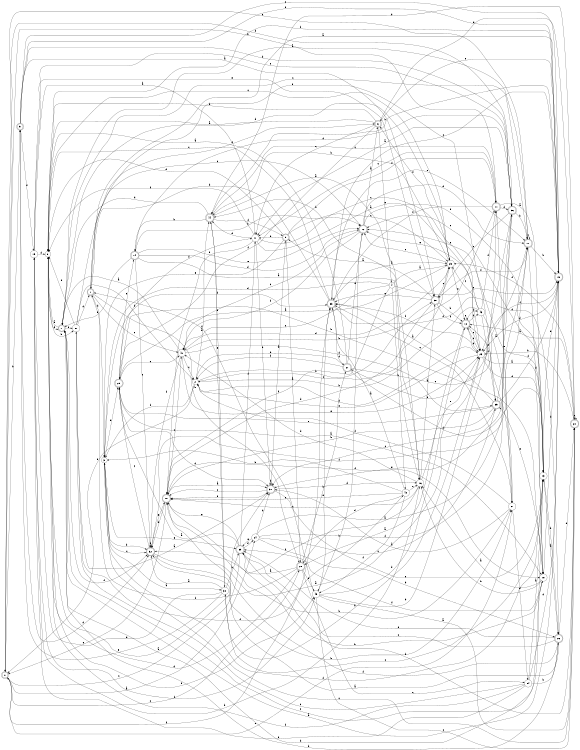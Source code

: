digraph n37_1 {
__start0 [label="" shape="none"];

rankdir=LR;
size="8,5";

s0 [style="rounded,filled", color="black", fillcolor="white" shape="doublecircle", label="0"];
s1 [style="rounded,filled", color="black", fillcolor="white" shape="doublecircle", label="1"];
s2 [style="filled", color="black", fillcolor="white" shape="circle", label="2"];
s3 [style="filled", color="black", fillcolor="white" shape="circle", label="3"];
s4 [style="filled", color="black", fillcolor="white" shape="circle", label="4"];
s5 [style="rounded,filled", color="black", fillcolor="white" shape="doublecircle", label="5"];
s6 [style="rounded,filled", color="black", fillcolor="white" shape="doublecircle", label="6"];
s7 [style="rounded,filled", color="black", fillcolor="white" shape="doublecircle", label="7"];
s8 [style="filled", color="black", fillcolor="white" shape="circle", label="8"];
s9 [style="rounded,filled", color="black", fillcolor="white" shape="doublecircle", label="9"];
s10 [style="rounded,filled", color="black", fillcolor="white" shape="doublecircle", label="10"];
s11 [style="rounded,filled", color="black", fillcolor="white" shape="doublecircle", label="11"];
s12 [style="rounded,filled", color="black", fillcolor="white" shape="doublecircle", label="12"];
s13 [style="filled", color="black", fillcolor="white" shape="circle", label="13"];
s14 [style="rounded,filled", color="black", fillcolor="white" shape="doublecircle", label="14"];
s15 [style="filled", color="black", fillcolor="white" shape="circle", label="15"];
s16 [style="filled", color="black", fillcolor="white" shape="circle", label="16"];
s17 [style="rounded,filled", color="black", fillcolor="white" shape="doublecircle", label="17"];
s18 [style="filled", color="black", fillcolor="white" shape="circle", label="18"];
s19 [style="rounded,filled", color="black", fillcolor="white" shape="doublecircle", label="19"];
s20 [style="rounded,filled", color="black", fillcolor="white" shape="doublecircle", label="20"];
s21 [style="filled", color="black", fillcolor="white" shape="circle", label="21"];
s22 [style="rounded,filled", color="black", fillcolor="white" shape="doublecircle", label="22"];
s23 [style="filled", color="black", fillcolor="white" shape="circle", label="23"];
s24 [style="filled", color="black", fillcolor="white" shape="circle", label="24"];
s25 [style="filled", color="black", fillcolor="white" shape="circle", label="25"];
s26 [style="rounded,filled", color="black", fillcolor="white" shape="doublecircle", label="26"];
s27 [style="rounded,filled", color="black", fillcolor="white" shape="doublecircle", label="27"];
s28 [style="rounded,filled", color="black", fillcolor="white" shape="doublecircle", label="28"];
s29 [style="rounded,filled", color="black", fillcolor="white" shape="doublecircle", label="29"];
s30 [style="filled", color="black", fillcolor="white" shape="circle", label="30"];
s31 [style="rounded,filled", color="black", fillcolor="white" shape="doublecircle", label="31"];
s32 [style="rounded,filled", color="black", fillcolor="white" shape="doublecircle", label="32"];
s33 [style="rounded,filled", color="black", fillcolor="white" shape="doublecircle", label="33"];
s34 [style="filled", color="black", fillcolor="white" shape="circle", label="34"];
s35 [style="rounded,filled", color="black", fillcolor="white" shape="doublecircle", label="35"];
s36 [style="rounded,filled", color="black", fillcolor="white" shape="doublecircle", label="36"];
s37 [style="filled", color="black", fillcolor="white" shape="circle", label="37"];
s38 [style="rounded,filled", color="black", fillcolor="white" shape="doublecircle", label="38"];
s39 [style="rounded,filled", color="black", fillcolor="white" shape="doublecircle", label="39"];
s40 [style="filled", color="black", fillcolor="white" shape="circle", label="40"];
s41 [style="filled", color="black", fillcolor="white" shape="circle", label="41"];
s42 [style="filled", color="black", fillcolor="white" shape="circle", label="42"];
s43 [style="filled", color="black", fillcolor="white" shape="circle", label="43"];
s44 [style="rounded,filled", color="black", fillcolor="white" shape="doublecircle", label="44"];
s45 [style="filled", color="black", fillcolor="white" shape="circle", label="45"];
s0 -> s24 [label="a"];
s0 -> s5 [label="b"];
s0 -> s28 [label="c"];
s0 -> s36 [label="d"];
s0 -> s21 [label="e"];
s0 -> s33 [label="f"];
s1 -> s19 [label="a"];
s1 -> s28 [label="b"];
s1 -> s40 [label="c"];
s1 -> s3 [label="d"];
s1 -> s35 [label="e"];
s1 -> s6 [label="f"];
s2 -> s44 [label="a"];
s2 -> s38 [label="b"];
s2 -> s25 [label="c"];
s2 -> s23 [label="d"];
s2 -> s0 [label="e"];
s2 -> s3 [label="f"];
s3 -> s30 [label="a"];
s3 -> s32 [label="b"];
s3 -> s32 [label="c"];
s3 -> s29 [label="d"];
s3 -> s39 [label="e"];
s3 -> s33 [label="f"];
s4 -> s25 [label="a"];
s4 -> s42 [label="b"];
s4 -> s40 [label="c"];
s4 -> s3 [label="d"];
s4 -> s19 [label="e"];
s4 -> s10 [label="f"];
s5 -> s38 [label="a"];
s5 -> s36 [label="b"];
s5 -> s19 [label="c"];
s5 -> s32 [label="d"];
s5 -> s19 [label="e"];
s5 -> s15 [label="f"];
s6 -> s8 [label="a"];
s6 -> s8 [label="b"];
s6 -> s41 [label="c"];
s6 -> s20 [label="d"];
s6 -> s4 [label="e"];
s6 -> s29 [label="f"];
s7 -> s8 [label="a"];
s7 -> s13 [label="b"];
s7 -> s17 [label="c"];
s7 -> s25 [label="d"];
s7 -> s37 [label="e"];
s7 -> s32 [label="f"];
s8 -> s31 [label="a"];
s8 -> s37 [label="b"];
s8 -> s25 [label="c"];
s8 -> s7 [label="d"];
s8 -> s45 [label="e"];
s8 -> s19 [label="f"];
s9 -> s28 [label="a"];
s9 -> s41 [label="b"];
s9 -> s25 [label="c"];
s9 -> s8 [label="d"];
s9 -> s3 [label="e"];
s9 -> s11 [label="f"];
s10 -> s31 [label="a"];
s10 -> s18 [label="b"];
s10 -> s40 [label="c"];
s10 -> s32 [label="d"];
s10 -> s0 [label="e"];
s10 -> s18 [label="f"];
s11 -> s18 [label="a"];
s11 -> s0 [label="b"];
s11 -> s41 [label="c"];
s11 -> s36 [label="d"];
s11 -> s21 [label="e"];
s11 -> s33 [label="f"];
s12 -> s28 [label="a"];
s12 -> s23 [label="b"];
s12 -> s23 [label="c"];
s12 -> s43 [label="d"];
s12 -> s12 [label="e"];
s12 -> s43 [label="f"];
s13 -> s26 [label="a"];
s13 -> s26 [label="b"];
s13 -> s22 [label="c"];
s13 -> s19 [label="d"];
s13 -> s22 [label="e"];
s13 -> s3 [label="f"];
s14 -> s16 [label="a"];
s14 -> s22 [label="b"];
s14 -> s32 [label="c"];
s14 -> s22 [label="d"];
s14 -> s22 [label="e"];
s14 -> s7 [label="f"];
s15 -> s41 [label="a"];
s15 -> s16 [label="b"];
s15 -> s36 [label="c"];
s15 -> s8 [label="d"];
s15 -> s38 [label="e"];
s15 -> s45 [label="f"];
s16 -> s38 [label="a"];
s16 -> s44 [label="b"];
s16 -> s10 [label="c"];
s16 -> s40 [label="d"];
s16 -> s23 [label="e"];
s16 -> s32 [label="f"];
s17 -> s7 [label="a"];
s17 -> s19 [label="b"];
s17 -> s17 [label="c"];
s17 -> s18 [label="d"];
s17 -> s0 [label="e"];
s17 -> s38 [label="f"];
s18 -> s16 [label="a"];
s18 -> s16 [label="b"];
s18 -> s7 [label="c"];
s18 -> s19 [label="d"];
s18 -> s35 [label="e"];
s18 -> s39 [label="f"];
s19 -> s7 [label="a"];
s19 -> s44 [label="b"];
s19 -> s33 [label="c"];
s19 -> s23 [label="d"];
s19 -> s6 [label="e"];
s19 -> s23 [label="f"];
s20 -> s12 [label="a"];
s20 -> s23 [label="b"];
s20 -> s3 [label="c"];
s20 -> s44 [label="d"];
s20 -> s20 [label="e"];
s20 -> s25 [label="f"];
s21 -> s31 [label="a"];
s21 -> s10 [label="b"];
s21 -> s33 [label="c"];
s21 -> s34 [label="d"];
s21 -> s12 [label="e"];
s21 -> s2 [label="f"];
s22 -> s6 [label="a"];
s22 -> s45 [label="b"];
s22 -> s40 [label="c"];
s22 -> s17 [label="d"];
s22 -> s13 [label="e"];
s22 -> s40 [label="f"];
s23 -> s13 [label="a"];
s23 -> s30 [label="b"];
s23 -> s12 [label="c"];
s23 -> s13 [label="d"];
s23 -> s2 [label="e"];
s23 -> s33 [label="f"];
s24 -> s36 [label="a"];
s24 -> s26 [label="b"];
s24 -> s35 [label="c"];
s24 -> s31 [label="d"];
s24 -> s39 [label="e"];
s24 -> s36 [label="f"];
s25 -> s29 [label="a"];
s25 -> s44 [label="b"];
s25 -> s22 [label="c"];
s25 -> s40 [label="d"];
s25 -> s12 [label="e"];
s25 -> s6 [label="f"];
s26 -> s32 [label="a"];
s26 -> s7 [label="b"];
s26 -> s39 [label="c"];
s26 -> s20 [label="d"];
s26 -> s39 [label="e"];
s26 -> s10 [label="f"];
s27 -> s8 [label="a"];
s27 -> s2 [label="b"];
s27 -> s17 [label="c"];
s27 -> s13 [label="d"];
s27 -> s22 [label="e"];
s27 -> s2 [label="f"];
s28 -> s39 [label="a"];
s28 -> s27 [label="b"];
s28 -> s34 [label="c"];
s28 -> s8 [label="d"];
s28 -> s45 [label="e"];
s28 -> s1 [label="f"];
s29 -> s18 [label="a"];
s29 -> s18 [label="b"];
s29 -> s40 [label="c"];
s29 -> s31 [label="d"];
s29 -> s14 [label="e"];
s29 -> s41 [label="f"];
s30 -> s32 [label="a"];
s30 -> s39 [label="b"];
s30 -> s13 [label="c"];
s30 -> s15 [label="d"];
s30 -> s5 [label="e"];
s30 -> s44 [label="f"];
s31 -> s9 [label="a"];
s31 -> s31 [label="b"];
s31 -> s10 [label="c"];
s31 -> s16 [label="d"];
s31 -> s13 [label="e"];
s31 -> s10 [label="f"];
s32 -> s23 [label="a"];
s32 -> s21 [label="b"];
s32 -> s29 [label="c"];
s32 -> s32 [label="d"];
s32 -> s10 [label="e"];
s32 -> s17 [label="f"];
s33 -> s25 [label="a"];
s33 -> s1 [label="b"];
s33 -> s8 [label="c"];
s33 -> s27 [label="d"];
s33 -> s17 [label="e"];
s33 -> s26 [label="f"];
s34 -> s13 [label="a"];
s34 -> s26 [label="b"];
s34 -> s37 [label="c"];
s34 -> s19 [label="d"];
s34 -> s15 [label="e"];
s34 -> s8 [label="f"];
s35 -> s33 [label="a"];
s35 -> s10 [label="b"];
s35 -> s31 [label="c"];
s35 -> s17 [label="d"];
s35 -> s29 [label="e"];
s35 -> s19 [label="f"];
s36 -> s41 [label="a"];
s36 -> s17 [label="b"];
s36 -> s38 [label="c"];
s36 -> s14 [label="d"];
s36 -> s31 [label="e"];
s36 -> s27 [label="f"];
s37 -> s31 [label="a"];
s37 -> s2 [label="b"];
s37 -> s22 [label="c"];
s37 -> s1 [label="d"];
s37 -> s8 [label="e"];
s37 -> s42 [label="f"];
s38 -> s9 [label="a"];
s38 -> s12 [label="b"];
s38 -> s25 [label="c"];
s38 -> s10 [label="d"];
s38 -> s33 [label="e"];
s38 -> s12 [label="f"];
s39 -> s29 [label="a"];
s39 -> s20 [label="b"];
s39 -> s0 [label="c"];
s39 -> s24 [label="d"];
s39 -> s10 [label="e"];
s39 -> s41 [label="f"];
s40 -> s7 [label="a"];
s40 -> s11 [label="b"];
s40 -> s2 [label="c"];
s40 -> s35 [label="d"];
s40 -> s23 [label="e"];
s40 -> s32 [label="f"];
s41 -> s23 [label="a"];
s41 -> s31 [label="b"];
s41 -> s23 [label="c"];
s41 -> s44 [label="d"];
s41 -> s10 [label="e"];
s41 -> s8 [label="f"];
s42 -> s33 [label="a"];
s42 -> s3 [label="b"];
s42 -> s16 [label="c"];
s42 -> s28 [label="d"];
s42 -> s10 [label="e"];
s42 -> s45 [label="f"];
s43 -> s21 [label="a"];
s43 -> s2 [label="b"];
s43 -> s25 [label="c"];
s43 -> s11 [label="d"];
s43 -> s22 [label="e"];
s43 -> s35 [label="f"];
s44 -> s16 [label="a"];
s44 -> s14 [label="b"];
s44 -> s11 [label="c"];
s44 -> s7 [label="d"];
s44 -> s30 [label="e"];
s44 -> s9 [label="f"];
s45 -> s20 [label="a"];
s45 -> s11 [label="b"];
s45 -> s20 [label="c"];
s45 -> s12 [label="d"];
s45 -> s33 [label="e"];
s45 -> s1 [label="f"];

}